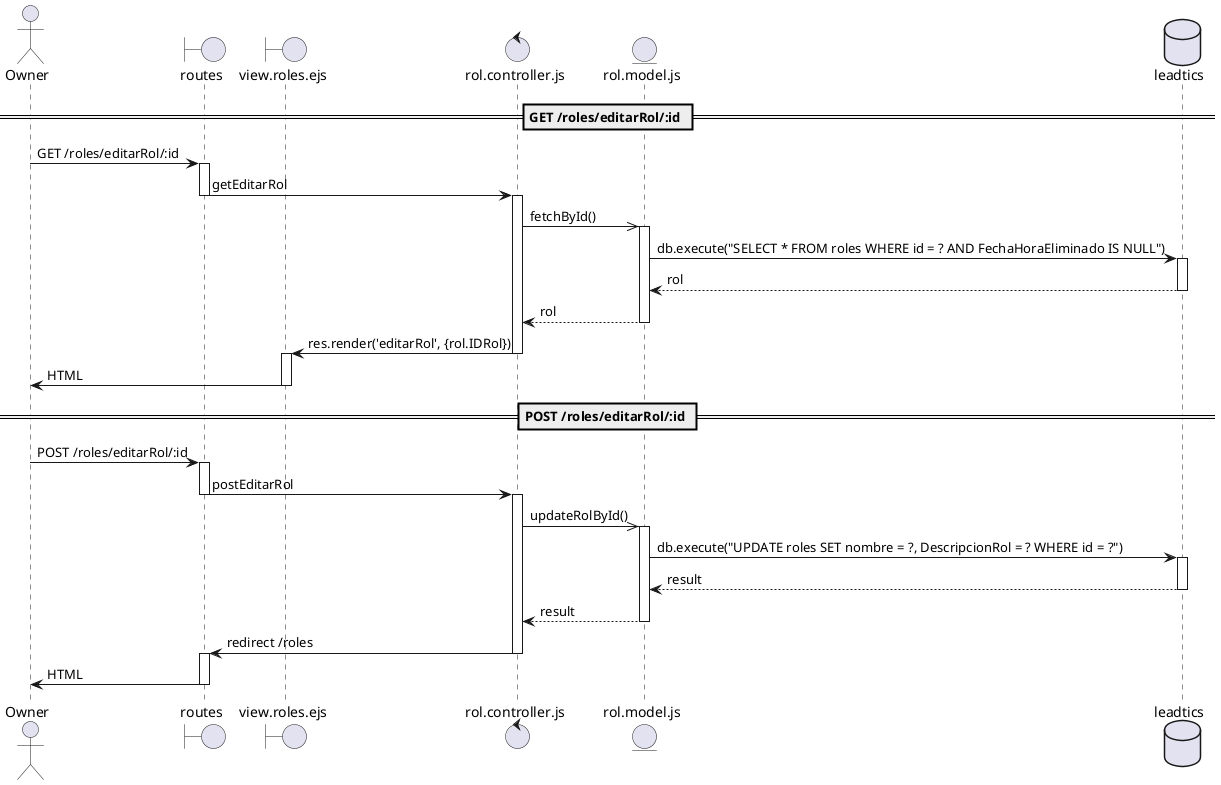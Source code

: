 @startuml CU15

actor Owner
boundary routes
boundary view.roles.ejs
control rol.controller.js
entity rol.model.js
database leadtics

== GET /roles/editarRol/:id ==

Owner -> routes : GET /roles/editarRol/:id
activate routes

routes -> rol.controller.js : getEditarRol
deactivate routes
activate rol.controller.js

rol.controller.js ->> rol.model.js : fetchById()
activate rol.model.js

rol.model.js -> leadtics : db.execute("SELECT * FROM roles WHERE id = ? AND FechaHoraEliminado IS NULL")
activate leadtics

leadtics --> rol.model.js : rol
deactivate leadtics

rol.model.js --> rol.controller.js :rol
deactivate rol.model.js

rol.controller.js -> view.roles.ejs : res.render('editarRol', {rol.IDRol})
deactivate rol.controller.js
activate view.roles.ejs

view.roles.ejs -> Owner : HTML
deactivate view.roles.ejs

== POST /roles/editarRol/:id ==

Owner -> routes : POST /roles/editarRol/:id
activate routes

routes -> rol.controller.js : postEditarRol
deactivate routes
activate rol.controller.js

rol.controller.js ->> rol.model.js : updateRolById()
activate rol.model.js

rol.model.js -> leadtics : db.execute("UPDATE roles SET nombre = ?, DescripcionRol = ? WHERE id = ?")
activate leadtics

leadtics --> rol.model.js : result
deactivate leadtics

rol.model.js --> rol.controller.js : result
deactivate rol.model.js

rol.controller.js -> routes : redirect /roles
deactivate rol.controller.js
activate routes

routes -> Owner : HTML
deactivate routes

@enduml